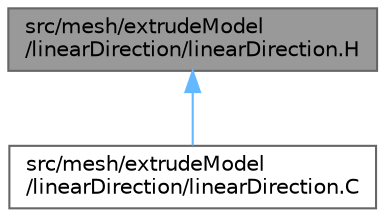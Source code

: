 digraph "src/mesh/extrudeModel/linearDirection/linearDirection.H"
{
 // LATEX_PDF_SIZE
  bgcolor="transparent";
  edge [fontname=Helvetica,fontsize=10,labelfontname=Helvetica,labelfontsize=10];
  node [fontname=Helvetica,fontsize=10,shape=box,height=0.2,width=0.4];
  Node1 [id="Node000001",label="src/mesh/extrudeModel\l/linearDirection/linearDirection.H",height=0.2,width=0.4,color="gray40", fillcolor="grey60", style="filled", fontcolor="black",tooltip=" "];
  Node1 -> Node2 [id="edge1_Node000001_Node000002",dir="back",color="steelblue1",style="solid",tooltip=" "];
  Node2 [id="Node000002",label="src/mesh/extrudeModel\l/linearDirection/linearDirection.C",height=0.2,width=0.4,color="grey40", fillcolor="white", style="filled",URL="$linearDirection_8C.html",tooltip=" "];
}
